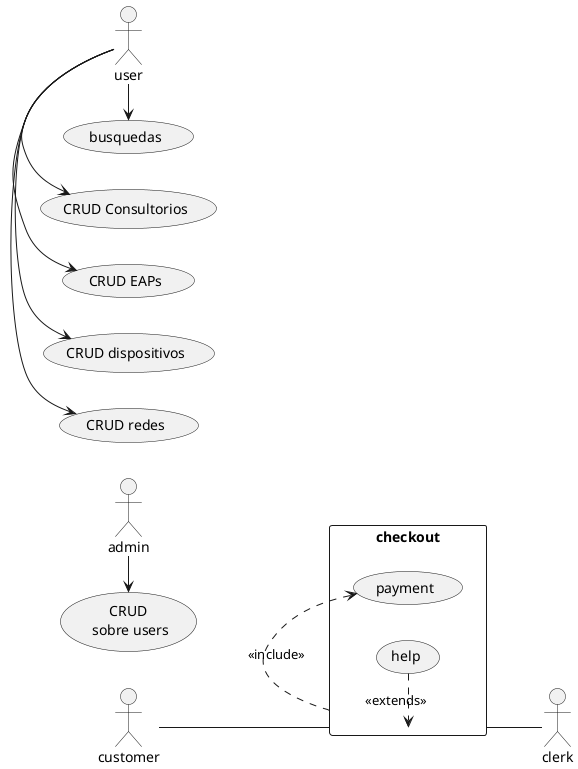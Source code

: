 @startuml stockApp 
left to right direction
skinparam packageStyle rectangle

actor customer
actor clerk
rectangle checkout {
  customer -- (checkout)
  (checkout) .> (payment) : <<include>>
  (help) .> (checkout) : <<extends>>
  (checkout) -- clerk
}

actor user
actor admin

admin -> (CRUD\n sobre users)
user -> (CRUD redes)
user -> (CRUD dispositivos)
user -> (CRUD EAPs)
user -> (CRUD Consultorios)
user -> (busquedas)
@enduml